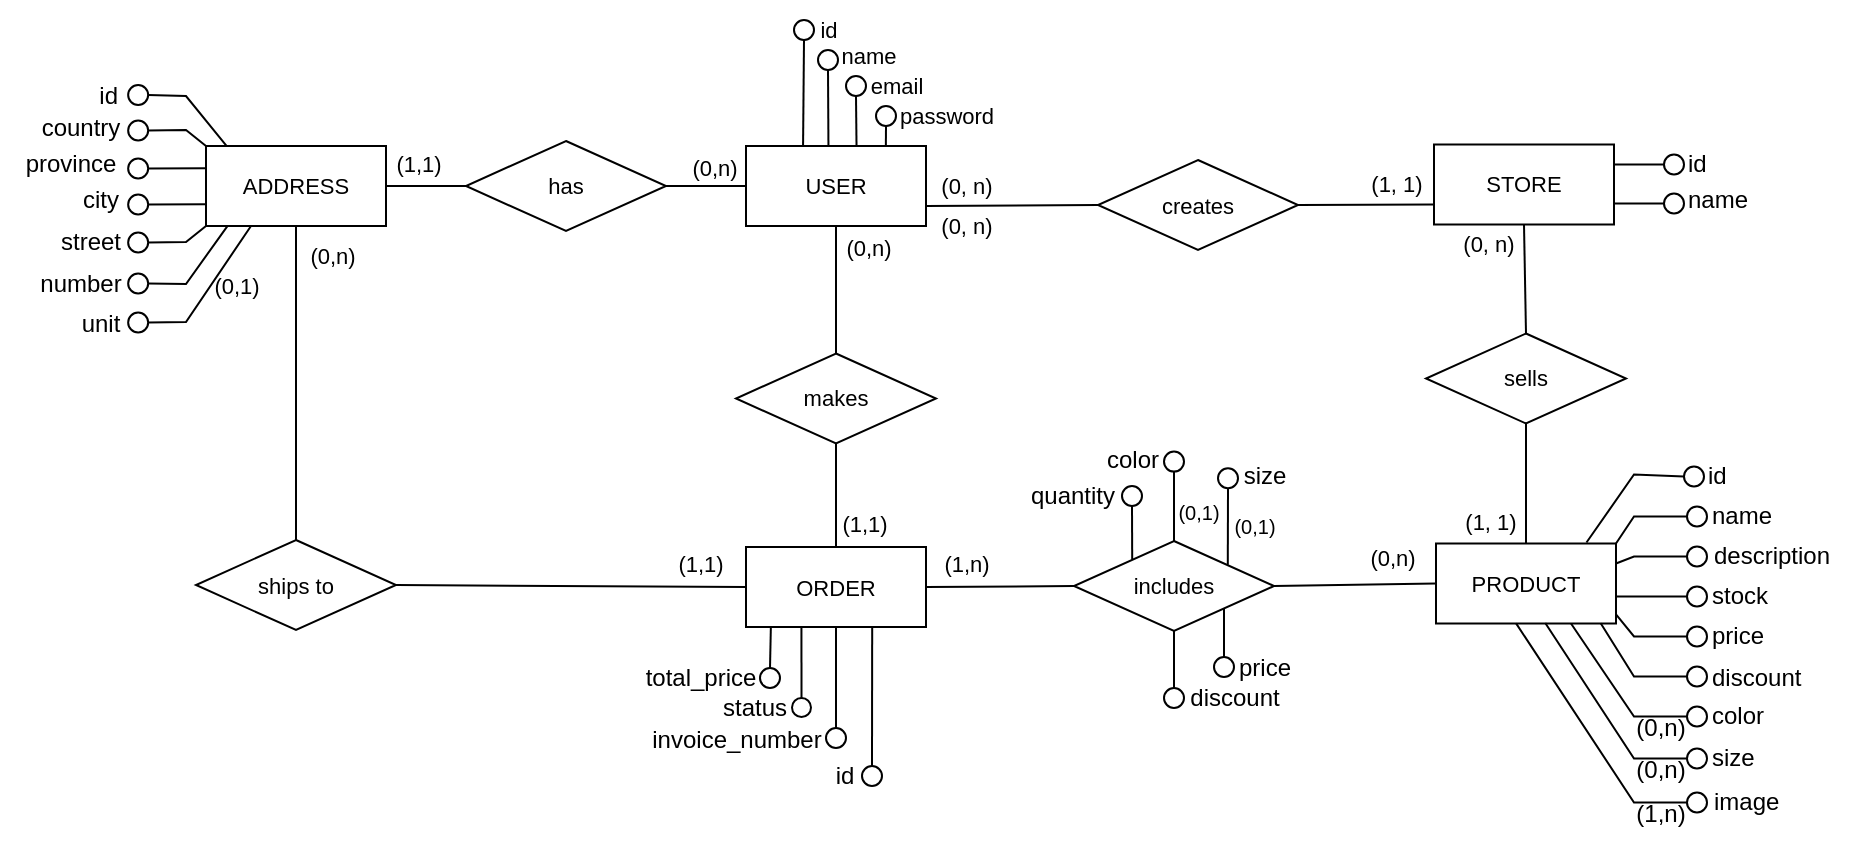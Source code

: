 <mxfile version="26.2.13">
  <diagram name="Page-1" id="vTLdhLMDzEt4X6IVa9T1">
    <mxGraphModel dx="1014" dy="534" grid="1" gridSize="10" guides="1" tooltips="1" connect="1" arrows="1" fold="1" page="1" pageScale="1" pageWidth="1100" pageHeight="850" math="0" shadow="0">
      <root>
        <mxCell id="0" />
        <mxCell id="1" parent="0" />
        <mxCell id="_rXOLrQLvxj1EaKKoI4X-3" value="&lt;font&gt;USER&lt;/font&gt;" style="rounded=0;whiteSpace=wrap;html=1;fillColor=none;fontSize=11;" parent="1" vertex="1">
          <mxGeometry x="422" y="185" width="90" height="40" as="geometry" />
        </mxCell>
        <mxCell id="_rXOLrQLvxj1EaKKoI4X-31" value="" style="ellipse;whiteSpace=wrap;html=1;aspect=fixed;fillColor=light-dark(#FFFFFF,#FFFFFF);fontSize=11;" parent="1" vertex="1">
          <mxGeometry x="446" y="122" width="10" height="10" as="geometry" />
        </mxCell>
        <mxCell id="_rXOLrQLvxj1EaKKoI4X-32" value="id" style="text;html=1;align=center;verticalAlign=middle;resizable=0;points=[];autosize=1;strokeColor=none;fillColor=none;fontSize=11;" parent="1" vertex="1">
          <mxGeometry x="448" y="112" width="30" height="30" as="geometry" />
        </mxCell>
        <mxCell id="_rXOLrQLvxj1EaKKoI4X-33" value="email" style="text;html=1;align=center;verticalAlign=middle;resizable=0;points=[];autosize=1;strokeColor=none;fillColor=none;fontSize=11;" parent="1" vertex="1">
          <mxGeometry x="472" y="140" width="50" height="30" as="geometry" />
        </mxCell>
        <mxCell id="_rXOLrQLvxj1EaKKoI4X-43" value="name" style="text;html=1;align=center;verticalAlign=middle;resizable=0;points=[];autosize=1;strokeColor=none;fillColor=none;fontSize=11;" parent="1" vertex="1">
          <mxGeometry x="458" y="125" width="50" height="30" as="geometry" />
        </mxCell>
        <mxCell id="_rXOLrQLvxj1EaKKoI4X-44" value="" style="ellipse;whiteSpace=wrap;html=1;aspect=fixed;fillColor=none;fontSize=11;" parent="1" vertex="1">
          <mxGeometry x="458" y="137" width="10" height="10" as="geometry" />
        </mxCell>
        <mxCell id="ANEjqbXVITIKJhGTVzRm-20" value="password" style="text;html=1;align=center;verticalAlign=middle;resizable=0;points=[];autosize=1;strokeColor=none;fillColor=none;fontSize=11;" parent="1" vertex="1">
          <mxGeometry x="487" y="155" width="70" height="30" as="geometry" />
        </mxCell>
        <mxCell id="ANEjqbXVITIKJhGTVzRm-21" value="" style="ellipse;whiteSpace=wrap;html=1;aspect=fixed;fillColor=none;fontSize=11;" parent="1" vertex="1">
          <mxGeometry x="487" y="165" width="10" height="10" as="geometry" />
        </mxCell>
        <mxCell id="ANEjqbXVITIKJhGTVzRm-28" value="&lt;font&gt;STORE&lt;/font&gt;" style="rounded=0;whiteSpace=wrap;html=1;fillColor=none;fontSize=11;" parent="1" vertex="1">
          <mxGeometry x="766" y="184.25" width="90" height="40" as="geometry" />
        </mxCell>
        <mxCell id="ANEjqbXVITIKJhGTVzRm-32" value="&lt;font style=&quot;font-size: 11px;&quot;&gt;(0, n)&lt;/font&gt;" style="text;html=1;align=center;verticalAlign=middle;resizable=0;points=[];autosize=1;strokeColor=none;fillColor=none;" parent="1" vertex="1">
          <mxGeometry x="507" y="210" width="50" height="30" as="geometry" />
        </mxCell>
        <mxCell id="ANEjqbXVITIKJhGTVzRm-34" value="creates" style="shape=rhombus;perimeter=rhombusPerimeter;whiteSpace=wrap;html=1;align=center;fillColor=none;fontSize=11;" parent="1" vertex="1">
          <mxGeometry x="598" y="192" width="100" height="45" as="geometry" />
        </mxCell>
        <mxCell id="ANEjqbXVITIKJhGTVzRm-37" value="" style="endArrow=none;html=1;rounded=0;entryX=1;entryY=0.5;entryDx=0;entryDy=0;exitX=0;exitY=0.75;exitDx=0;exitDy=0;fontSize=11;" parent="1" source="ANEjqbXVITIKJhGTVzRm-28" target="ANEjqbXVITIKJhGTVzRm-34" edge="1">
          <mxGeometry width="50" height="50" relative="1" as="geometry">
            <mxPoint x="473" y="235.5" as="sourcePoint" />
            <mxPoint x="473" y="380.5" as="targetPoint" />
            <Array as="points" />
          </mxGeometry>
        </mxCell>
        <mxCell id="ANEjqbXVITIKJhGTVzRm-47" value="&lt;font style=&quot;font-size: 11px;&quot;&gt;(0, n)&lt;/font&gt;" style="text;html=1;align=center;verticalAlign=middle;resizable=0;points=[];autosize=1;strokeColor=none;fillColor=none;" parent="1" vertex="1">
          <mxGeometry x="768" y="219.25" width="50" height="30" as="geometry" />
        </mxCell>
        <mxCell id="ANEjqbXVITIKJhGTVzRm-48" value="&lt;font style=&quot;font-size: 11px;&quot;&gt;(1, 1)&lt;/font&gt;" style="text;html=1;align=center;verticalAlign=middle;resizable=0;points=[];autosize=1;strokeColor=none;fillColor=none;" parent="1" vertex="1">
          <mxGeometry x="722" y="189.25" width="50" height="30" as="geometry" />
        </mxCell>
        <mxCell id="ANEjqbXVITIKJhGTVzRm-55" value="" style="endArrow=none;html=1;rounded=0;exitX=1;exitY=0.5;exitDx=0;exitDy=0;fontSize=11;entryX=0;entryY=0.5;entryDx=0;entryDy=0;" parent="1" target="ANEjqbXVITIKJhGTVzRm-57" edge="1">
          <mxGeometry width="50" height="50" relative="1" as="geometry">
            <mxPoint x="856" y="213.75" as="sourcePoint" />
            <mxPoint x="846.08" y="308.75" as="targetPoint" />
            <Array as="points" />
          </mxGeometry>
        </mxCell>
        <mxCell id="ANEjqbXVITIKJhGTVzRm-57" value="" style="ellipse;whiteSpace=wrap;html=1;aspect=fixed;fillColor=none;fontSize=11;" parent="1" vertex="1">
          <mxGeometry x="881" y="208.75" width="10" height="10" as="geometry" />
        </mxCell>
        <mxCell id="ANEjqbXVITIKJhGTVzRm-61" value="name" style="text;html=1;align=left;verticalAlign=middle;resizable=0;points=[];autosize=1;strokeColor=none;fillColor=none;" parent="1" vertex="1">
          <mxGeometry x="891" y="197.25" width="50" height="30" as="geometry" />
        </mxCell>
        <mxCell id="ANEjqbXVITIKJhGTVzRm-72" value="" style="endArrow=none;html=1;rounded=0;fontSize=11;entryX=0;entryY=0.5;entryDx=0;entryDy=0;exitX=1;exitY=0.25;exitDx=0;exitDy=0;" parent="1" source="ANEjqbXVITIKJhGTVzRm-28" target="ANEjqbXVITIKJhGTVzRm-73" edge="1">
          <mxGeometry width="50" height="50" relative="1" as="geometry">
            <mxPoint x="856.0" y="203.75" as="sourcePoint" />
            <mxPoint x="861" y="308.75" as="targetPoint" />
            <Array as="points" />
          </mxGeometry>
        </mxCell>
        <mxCell id="ANEjqbXVITIKJhGTVzRm-73" value="" style="ellipse;whiteSpace=wrap;html=1;aspect=fixed;fillColor=light-dark(#FFFFFF,#FFFFFF);fontSize=11;direction=east;" parent="1" vertex="1">
          <mxGeometry x="881" y="189.25" width="10" height="10" as="geometry" />
        </mxCell>
        <mxCell id="ANEjqbXVITIKJhGTVzRm-75" value="id" style="text;html=1;align=left;verticalAlign=middle;resizable=0;points=[];autosize=1;strokeColor=none;fillColor=none;" parent="1" vertex="1">
          <mxGeometry x="891" y="178.75" width="30" height="30" as="geometry" />
        </mxCell>
        <mxCell id="ANEjqbXVITIKJhGTVzRm-77" value="makes" style="shape=rhombus;perimeter=rhombusPerimeter;whiteSpace=wrap;html=1;align=center;fillColor=none;fontSize=11;" parent="1" vertex="1">
          <mxGeometry x="417" y="288.75" width="100" height="45" as="geometry" />
        </mxCell>
        <mxCell id="ANEjqbXVITIKJhGTVzRm-78" value="" style="endArrow=none;html=1;rounded=0;fontSize=11;exitX=0.5;exitY=1;exitDx=0;exitDy=0;entryX=0.5;entryY=0;entryDx=0;entryDy=0;" parent="1" source="ANEjqbXVITIKJhGTVzRm-28" target="4KIPaqX-MfsETcOZ9-r2-4" edge="1">
          <mxGeometry width="50" height="50" relative="1" as="geometry">
            <mxPoint x="750.19" y="265.27" as="sourcePoint" />
            <mxPoint x="811" y="274.25" as="targetPoint" />
            <Array as="points" />
          </mxGeometry>
        </mxCell>
        <mxCell id="ANEjqbXVITIKJhGTVzRm-79" value="&lt;font style=&quot;font-size: 11px;&quot;&gt;(0,n)&lt;/font&gt;" style="text;html=1;align=center;verticalAlign=middle;resizable=0;points=[];autosize=1;strokeColor=none;fillColor=none;" parent="1" vertex="1">
          <mxGeometry x="458" y="221" width="50" height="30" as="geometry" />
        </mxCell>
        <mxCell id="Vg8crvU1tJOl-V_Ojh_K-6" value="&lt;font style=&quot;font-size: 11px;&quot;&gt;(0, n)&lt;/font&gt;" style="text;html=1;align=center;verticalAlign=middle;resizable=0;points=[];autosize=1;strokeColor=none;fillColor=none;" parent="1" vertex="1">
          <mxGeometry x="507" y="190" width="50" height="30" as="geometry" />
        </mxCell>
        <mxCell id="Vg8crvU1tJOl-V_Ojh_K-8" value="" style="endArrow=none;html=1;rounded=0;fontSize=11;exitX=1;exitY=0.75;exitDx=0;exitDy=0;entryX=0;entryY=0.5;entryDx=0;entryDy=0;" parent="1" source="_rXOLrQLvxj1EaKKoI4X-3" target="ANEjqbXVITIKJhGTVzRm-34" edge="1">
          <mxGeometry width="50" height="50" relative="1" as="geometry">
            <mxPoint x="456" y="234" as="sourcePoint" />
            <mxPoint x="587" y="225" as="targetPoint" />
            <Array as="points" />
          </mxGeometry>
        </mxCell>
        <mxCell id="4KIPaqX-MfsETcOZ9-r2-4" value="sells" style="shape=rhombus;perimeter=rhombusPerimeter;whiteSpace=wrap;html=1;align=center;fillColor=none;fontSize=11;" parent="1" vertex="1">
          <mxGeometry x="762" y="278.75" width="100" height="45" as="geometry" />
        </mxCell>
        <mxCell id="4KIPaqX-MfsETcOZ9-r2-5" value="" style="endArrow=none;html=1;rounded=0;fontSize=11;exitX=0.5;exitY=1;exitDx=0;exitDy=0;" parent="1" source="_rXOLrQLvxj1EaKKoI4X-3" target="ANEjqbXVITIKJhGTVzRm-77" edge="1">
          <mxGeometry width="50" height="50" relative="1" as="geometry">
            <mxPoint x="522" y="225" as="sourcePoint" />
            <mxPoint x="602" y="226" as="targetPoint" />
            <Array as="points" />
          </mxGeometry>
        </mxCell>
        <mxCell id="4KIPaqX-MfsETcOZ9-r2-6" value="&lt;font&gt;PRODUCT&lt;/font&gt;" style="rounded=0;whiteSpace=wrap;html=1;fillColor=none;fontSize=11;" parent="1" vertex="1">
          <mxGeometry x="767" y="383.75" width="90" height="40" as="geometry" />
        </mxCell>
        <mxCell id="4KIPaqX-MfsETcOZ9-r2-7" value="" style="endArrow=none;html=1;rounded=0;fontSize=11;entryX=0.5;entryY=1;entryDx=0;entryDy=0;exitX=0.5;exitY=0;exitDx=0;exitDy=0;" parent="1" source="4KIPaqX-MfsETcOZ9-r2-49" target="ANEjqbXVITIKJhGTVzRm-77" edge="1">
          <mxGeometry width="50" height="50" relative="1" as="geometry">
            <mxPoint x="597" y="400" as="sourcePoint" />
            <mxPoint x="477" y="325" as="targetPoint" />
            <Array as="points" />
          </mxGeometry>
        </mxCell>
        <mxCell id="4KIPaqX-MfsETcOZ9-r2-10" value="&lt;font style=&quot;font-size: 11px;&quot;&gt;(1, 1)&lt;/font&gt;" style="text;html=1;align=center;verticalAlign=middle;resizable=0;points=[];autosize=1;strokeColor=none;fillColor=none;" parent="1" vertex="1">
          <mxGeometry x="769" y="357.75" width="50" height="30" as="geometry" />
        </mxCell>
        <mxCell id="4KIPaqX-MfsETcOZ9-r2-12" value="" style="endArrow=none;html=1;rounded=0;exitX=0;exitY=0.5;exitDx=0;exitDy=0;fontSize=11;entryX=1;entryY=0;entryDx=0;entryDy=0;" parent="1" source="4KIPaqX-MfsETcOZ9-r2-13" target="4KIPaqX-MfsETcOZ9-r2-6" edge="1">
          <mxGeometry width="50" height="50" relative="1" as="geometry">
            <mxPoint x="828.22" y="434.09" as="sourcePoint" />
            <mxPoint x="828.5" y="466.75" as="targetPoint" />
            <Array as="points">
              <mxPoint x="866" y="370.25" />
            </Array>
          </mxGeometry>
        </mxCell>
        <mxCell id="4KIPaqX-MfsETcOZ9-r2-13" value="" style="ellipse;whiteSpace=wrap;html=1;aspect=fixed;fillColor=none;fontSize=11;" parent="1" vertex="1">
          <mxGeometry x="892.5" y="365.25" width="10" height="10" as="geometry" />
        </mxCell>
        <mxCell id="4KIPaqX-MfsETcOZ9-r2-14" value="name" style="text;html=1;align=left;verticalAlign=middle;resizable=0;points=[];autosize=1;strokeColor=none;fillColor=none;" parent="1" vertex="1">
          <mxGeometry x="902.5" y="355.25" width="50" height="30" as="geometry" />
        </mxCell>
        <mxCell id="4KIPaqX-MfsETcOZ9-r2-15" value="" style="endArrow=none;html=1;rounded=0;fontSize=11;entryX=0;entryY=0.5;entryDx=0;entryDy=0;exitX=0.836;exitY=-0.012;exitDx=0;exitDy=0;exitPerimeter=0;" parent="1" source="4KIPaqX-MfsETcOZ9-r2-6" target="4KIPaqX-MfsETcOZ9-r2-16" edge="1">
          <mxGeometry width="50" height="50" relative="1" as="geometry">
            <mxPoint x="787.5" y="453.75" as="sourcePoint" />
            <mxPoint x="792.5" y="568.25" as="targetPoint" />
            <Array as="points">
              <mxPoint x="866" y="349.25" />
            </Array>
          </mxGeometry>
        </mxCell>
        <mxCell id="4KIPaqX-MfsETcOZ9-r2-16" value="" style="ellipse;whiteSpace=wrap;html=1;aspect=fixed;fillColor=light-dark(#FFFFFF,#FFFFFF);fontSize=11;direction=east;" parent="1" vertex="1">
          <mxGeometry x="891" y="345.25" width="10" height="10" as="geometry" />
        </mxCell>
        <mxCell id="4KIPaqX-MfsETcOZ9-r2-17" value="id" style="text;html=1;align=left;verticalAlign=middle;resizable=0;points=[];autosize=1;strokeColor=none;fillColor=none;" parent="1" vertex="1">
          <mxGeometry x="901" y="335.25" width="30" height="30" as="geometry" />
        </mxCell>
        <mxCell id="4KIPaqX-MfsETcOZ9-r2-28" value="" style="endArrow=none;html=1;rounded=0;exitX=1;exitY=0.25;exitDx=0;exitDy=0;fontSize=11;entryX=0;entryY=0.5;entryDx=0;entryDy=0;" parent="1" source="4KIPaqX-MfsETcOZ9-r2-6" target="4KIPaqX-MfsETcOZ9-r2-29" edge="1">
          <mxGeometry width="50" height="50" relative="1" as="geometry">
            <mxPoint x="813.5" y="435.25" as="sourcePoint" />
            <mxPoint x="813.5" y="468.25" as="targetPoint" />
            <Array as="points">
              <mxPoint x="866" y="390.25" />
            </Array>
          </mxGeometry>
        </mxCell>
        <mxCell id="4KIPaqX-MfsETcOZ9-r2-29" value="" style="ellipse;whiteSpace=wrap;html=1;aspect=fixed;fillColor=none;fontSize=11;" parent="1" vertex="1">
          <mxGeometry x="892.5" y="385.25" width="10" height="10" as="geometry" />
        </mxCell>
        <mxCell id="4KIPaqX-MfsETcOZ9-r2-30" value="description" style="text;html=1;align=left;verticalAlign=middle;resizable=0;points=[];autosize=1;strokeColor=none;fillColor=none;" parent="1" vertex="1">
          <mxGeometry x="904" y="375.25" width="80" height="30" as="geometry" />
        </mxCell>
        <mxCell id="4KIPaqX-MfsETcOZ9-r2-31" value="" style="endArrow=none;html=1;rounded=0;fontSize=11;exitX=0.5;exitY=1;exitDx=0;exitDy=0;entryX=0.5;entryY=0;entryDx=0;entryDy=0;" parent="1" source="4KIPaqX-MfsETcOZ9-r2-4" target="4KIPaqX-MfsETcOZ9-r2-6" edge="1">
          <mxGeometry width="50" height="50" relative="1" as="geometry">
            <mxPoint x="811.76" y="343.75" as="sourcePoint" />
            <mxPoint x="811.76" y="413.75" as="targetPoint" />
            <Array as="points" />
          </mxGeometry>
        </mxCell>
        <mxCell id="4KIPaqX-MfsETcOZ9-r2-32" value="" style="endArrow=none;html=1;rounded=0;exitX=0.997;exitY=0.663;exitDx=0;exitDy=0;fontSize=11;entryX=0;entryY=0.5;entryDx=0;entryDy=0;exitPerimeter=0;" parent="1" target="4KIPaqX-MfsETcOZ9-r2-33" edge="1" source="4KIPaqX-MfsETcOZ9-r2-6">
          <mxGeometry width="50" height="50" relative="1" as="geometry">
            <mxPoint x="857" y="423.75" as="sourcePoint" />
            <mxPoint x="813.5" y="488.25" as="targetPoint" />
            <Array as="points" />
          </mxGeometry>
        </mxCell>
        <mxCell id="4KIPaqX-MfsETcOZ9-r2-33" value="" style="ellipse;whiteSpace=wrap;html=1;aspect=fixed;fillColor=none;fontSize=11;" parent="1" vertex="1">
          <mxGeometry x="892.5" y="405.25" width="10" height="10" as="geometry" />
        </mxCell>
        <mxCell id="4KIPaqX-MfsETcOZ9-r2-34" value="stock" style="text;html=1;align=left;verticalAlign=middle;resizable=0;points=[];autosize=1;strokeColor=none;fillColor=none;" parent="1" vertex="1">
          <mxGeometry x="902.5" y="395.25" width="50" height="30" as="geometry" />
        </mxCell>
        <mxCell id="4KIPaqX-MfsETcOZ9-r2-35" value="" style="endArrow=none;html=1;rounded=0;exitX=1;exitY=0.886;exitDx=0;exitDy=0;fontSize=11;entryX=0;entryY=0.5;entryDx=0;entryDy=0;exitPerimeter=0;" parent="1" source="4KIPaqX-MfsETcOZ9-r2-6" target="4KIPaqX-MfsETcOZ9-r2-36" edge="1">
          <mxGeometry width="50" height="50" relative="1" as="geometry">
            <mxPoint x="857.75" y="443.75" as="sourcePoint" />
            <mxPoint x="814.25" y="508.25" as="targetPoint" />
            <Array as="points">
              <mxPoint x="866" y="430.25" />
            </Array>
          </mxGeometry>
        </mxCell>
        <mxCell id="4KIPaqX-MfsETcOZ9-r2-36" value="" style="ellipse;whiteSpace=wrap;html=1;aspect=fixed;fillColor=none;fontSize=11;" parent="1" vertex="1">
          <mxGeometry x="892.5" y="425.25" width="10" height="10" as="geometry" />
        </mxCell>
        <mxCell id="4KIPaqX-MfsETcOZ9-r2-37" value="price" style="text;html=1;align=left;verticalAlign=middle;resizable=0;points=[];autosize=1;strokeColor=none;fillColor=none;" parent="1" vertex="1">
          <mxGeometry x="902.5" y="415.25" width="50" height="30" as="geometry" />
        </mxCell>
        <mxCell id="4KIPaqX-MfsETcOZ9-r2-39" value="" style="endArrow=none;html=1;rounded=0;exitX=0.915;exitY=0.998;exitDx=0;exitDy=0;fontSize=11;entryX=0;entryY=0.5;entryDx=0;entryDy=0;exitPerimeter=0;" parent="1" source="4KIPaqX-MfsETcOZ9-r2-6" target="4KIPaqX-MfsETcOZ9-r2-40" edge="1">
          <mxGeometry width="50" height="50" relative="1" as="geometry">
            <mxPoint x="850.52" y="425.03" as="sourcePoint" />
            <mxPoint x="882.5" y="449.25" as="targetPoint" />
            <Array as="points">
              <mxPoint x="866" y="450.25" />
            </Array>
          </mxGeometry>
        </mxCell>
        <mxCell id="4KIPaqX-MfsETcOZ9-r2-40" value="" style="ellipse;whiteSpace=wrap;html=1;aspect=fixed;fillColor=none;fontSize=11;" parent="1" vertex="1">
          <mxGeometry x="892.5" y="445.25" width="10" height="10" as="geometry" />
        </mxCell>
        <mxCell id="4KIPaqX-MfsETcOZ9-r2-41" value="discount" style="text;html=1;align=left;verticalAlign=middle;resizable=0;points=[];autosize=1;strokeColor=none;fillColor=none;" parent="1" vertex="1">
          <mxGeometry x="902.5" y="436" width="70" height="30" as="geometry" />
        </mxCell>
        <mxCell id="4KIPaqX-MfsETcOZ9-r2-45" value="" style="endArrow=none;html=1;rounded=0;exitX=0.75;exitY=1;exitDx=0;exitDy=0;fontSize=11;entryX=0;entryY=0.5;entryDx=0;entryDy=0;" parent="1" source="4KIPaqX-MfsETcOZ9-r2-6" target="4KIPaqX-MfsETcOZ9-r2-46" edge="1">
          <mxGeometry width="50" height="50" relative="1" as="geometry">
            <mxPoint x="842" y="438.75" as="sourcePoint" />
            <mxPoint x="814.25" y="538.25" as="targetPoint" />
            <Array as="points">
              <mxPoint x="866" y="470.25" />
            </Array>
          </mxGeometry>
        </mxCell>
        <mxCell id="4KIPaqX-MfsETcOZ9-r2-46" value="" style="ellipse;whiteSpace=wrap;html=1;aspect=fixed;fillColor=none;fontSize=11;" parent="1" vertex="1">
          <mxGeometry x="892.5" y="465.25" width="10" height="10" as="geometry" />
        </mxCell>
        <mxCell id="4KIPaqX-MfsETcOZ9-r2-47" value="color" style="text;html=1;align=left;verticalAlign=middle;resizable=0;points=[];autosize=1;strokeColor=none;fillColor=none;" parent="1" vertex="1">
          <mxGeometry x="902.5" y="455.25" width="50" height="30" as="geometry" />
        </mxCell>
        <mxCell id="4KIPaqX-MfsETcOZ9-r2-48" value="(0,n)" style="text;html=1;align=center;verticalAlign=middle;resizable=0;points=[];autosize=1;strokeColor=none;fillColor=none;" parent="1" vertex="1">
          <mxGeometry x="854" y="461.25" width="50" height="30" as="geometry" />
        </mxCell>
        <mxCell id="4KIPaqX-MfsETcOZ9-r2-49" value="&lt;font&gt;ORDER&lt;/font&gt;" style="rounded=0;whiteSpace=wrap;html=1;fillColor=none;fontSize=11;" parent="1" vertex="1">
          <mxGeometry x="422" y="385.5" width="90" height="40" as="geometry" />
        </mxCell>
        <mxCell id="4KIPaqX-MfsETcOZ9-r2-50" value="includes" style="shape=rhombus;perimeter=rhombusPerimeter;whiteSpace=wrap;html=1;align=center;fillColor=none;fontSize=11;" parent="1" vertex="1">
          <mxGeometry x="586" y="382.5" width="100" height="45" as="geometry" />
        </mxCell>
        <mxCell id="4KIPaqX-MfsETcOZ9-r2-52" value="" style="endArrow=none;html=1;rounded=0;fontSize=11;entryX=1;entryY=0.5;entryDx=0;entryDy=0;exitX=0;exitY=0.5;exitDx=0;exitDy=0;" parent="1" source="4KIPaqX-MfsETcOZ9-r2-6" target="4KIPaqX-MfsETcOZ9-r2-50" edge="1">
          <mxGeometry width="50" height="50" relative="1" as="geometry">
            <mxPoint x="808" y="425" as="sourcePoint" />
            <mxPoint x="658" y="435" as="targetPoint" />
            <Array as="points" />
          </mxGeometry>
        </mxCell>
        <mxCell id="4KIPaqX-MfsETcOZ9-r2-54" value="&lt;font style=&quot;font-size: 11px;&quot;&gt;(1,n)&lt;/font&gt;" style="text;html=1;align=center;verticalAlign=middle;resizable=0;points=[];autosize=1;strokeColor=none;fillColor=none;" parent="1" vertex="1">
          <mxGeometry x="507" y="379" width="50" height="30" as="geometry" />
        </mxCell>
        <mxCell id="4KIPaqX-MfsETcOZ9-r2-56" value="&lt;font style=&quot;font-size: 11px;&quot;&gt;(0,n)&lt;/font&gt;" style="text;html=1;align=center;verticalAlign=middle;resizable=0;points=[];autosize=1;strokeColor=none;fillColor=none;" parent="1" vertex="1">
          <mxGeometry x="720" y="376.25" width="50" height="30" as="geometry" />
        </mxCell>
        <mxCell id="4KIPaqX-MfsETcOZ9-r2-57" value="" style="endArrow=none;html=1;rounded=0;exitX=1;exitY=1;exitDx=0;exitDy=0;fontSize=11;entryX=0.5;entryY=0;entryDx=0;entryDy=0;" parent="1" source="4KIPaqX-MfsETcOZ9-r2-50" target="4KIPaqX-MfsETcOZ9-r2-58" edge="1">
          <mxGeometry width="50" height="50" relative="1" as="geometry">
            <mxPoint x="460" y="342" as="sourcePoint" />
            <mxPoint x="381" y="522" as="targetPoint" />
            <Array as="points" />
          </mxGeometry>
        </mxCell>
        <mxCell id="4KIPaqX-MfsETcOZ9-r2-58" value="" style="ellipse;whiteSpace=wrap;html=1;aspect=fixed;fillColor=none;fontSize=11;" parent="1" vertex="1">
          <mxGeometry x="656" y="440.5" width="10" height="10" as="geometry" />
        </mxCell>
        <mxCell id="4KIPaqX-MfsETcOZ9-r2-60" value="price" style="text;html=1;align=center;verticalAlign=middle;resizable=0;points=[];autosize=1;strokeColor=none;fillColor=none;" parent="1" vertex="1">
          <mxGeometry x="656" y="430.5" width="50" height="30" as="geometry" />
        </mxCell>
        <mxCell id="4KIPaqX-MfsETcOZ9-r2-61" value="total_price" style="text;html=1;align=center;verticalAlign=middle;resizable=0;points=[];autosize=1;strokeColor=none;fillColor=none;" parent="1" vertex="1">
          <mxGeometry x="359" y="436" width="80" height="30" as="geometry" />
        </mxCell>
        <mxCell id="4KIPaqX-MfsETcOZ9-r2-62" value="" style="endArrow=none;html=1;rounded=0;exitX=0.138;exitY=1.002;exitDx=0;exitDy=0;fontSize=11;entryX=0.5;entryY=0;entryDx=0;entryDy=0;exitPerimeter=0;" parent="1" source="4KIPaqX-MfsETcOZ9-r2-49" target="4KIPaqX-MfsETcOZ9-r2-63" edge="1">
          <mxGeometry width="50" height="50" relative="1" as="geometry">
            <mxPoint x="477.53" y="462.5" as="sourcePoint" />
            <mxPoint x="497.53" y="485" as="targetPoint" />
            <Array as="points" />
          </mxGeometry>
        </mxCell>
        <mxCell id="4KIPaqX-MfsETcOZ9-r2-63" value="" style="ellipse;whiteSpace=wrap;html=1;aspect=fixed;fillColor=none;fontSize=11;" parent="1" vertex="1">
          <mxGeometry x="429" y="446" width="10" height="10" as="geometry" />
        </mxCell>
        <mxCell id="4KIPaqX-MfsETcOZ9-r2-69" value="invoice_number" style="text;html=1;align=center;verticalAlign=middle;resizable=0;points=[];autosize=1;strokeColor=none;fillColor=none;" parent="1" vertex="1">
          <mxGeometry x="362" y="467" width="110" height="30" as="geometry" />
        </mxCell>
        <mxCell id="4KIPaqX-MfsETcOZ9-r2-70" value="" style="endArrow=none;html=1;rounded=0;exitX=0.308;exitY=1.007;exitDx=0;exitDy=0;fontSize=11;entryX=0.5;entryY=0;entryDx=0;entryDy=0;exitPerimeter=0;" parent="1" target="4KIPaqX-MfsETcOZ9-r2-71" edge="1" source="4KIPaqX-MfsETcOZ9-r2-49">
          <mxGeometry width="50" height="50" relative="1" as="geometry">
            <mxPoint x="477.62" y="482.16" as="sourcePoint" />
            <mxPoint x="497.53" y="503" as="targetPoint" />
            <Array as="points" />
          </mxGeometry>
        </mxCell>
        <mxCell id="4KIPaqX-MfsETcOZ9-r2-71" value="" style="ellipse;whiteSpace=wrap;html=1;aspect=fixed;fillColor=none;fontSize=11;" parent="1" vertex="1">
          <mxGeometry x="445" y="461" width="9.5" height="9.5" as="geometry" />
        </mxCell>
        <mxCell id="4KIPaqX-MfsETcOZ9-r2-72" value="id" style="text;html=1;align=center;verticalAlign=middle;resizable=0;points=[];autosize=1;strokeColor=none;fillColor=none;" parent="1" vertex="1">
          <mxGeometry x="456" y="485" width="30" height="30" as="geometry" />
        </mxCell>
        <mxCell id="4KIPaqX-MfsETcOZ9-r2-73" value="" style="endArrow=none;html=1;rounded=0;exitX=0.5;exitY=1;exitDx=0;exitDy=0;fontSize=11;entryX=0.5;entryY=0;entryDx=0;entryDy=0;" parent="1" source="4KIPaqX-MfsETcOZ9-r2-49" target="4KIPaqX-MfsETcOZ9-r2-74" edge="1">
          <mxGeometry width="50" height="50" relative="1" as="geometry">
            <mxPoint x="477.53" y="502.5" as="sourcePoint" />
            <mxPoint x="497.53" y="524.5" as="targetPoint" />
            <Array as="points" />
          </mxGeometry>
        </mxCell>
        <mxCell id="4KIPaqX-MfsETcOZ9-r2-74" value="" style="ellipse;whiteSpace=wrap;html=1;aspect=fixed;fillColor=light-dark(#FFFFFF,#FFFFFF);fontSize=11;" parent="1" vertex="1">
          <mxGeometry x="462" y="476" width="10" height="10" as="geometry" />
        </mxCell>
        <mxCell id="4KIPaqX-MfsETcOZ9-r2-79" value="&lt;font style=&quot;font-size: 11px;&quot;&gt;(1,1)&lt;/font&gt;" style="text;html=1;align=center;verticalAlign=middle;resizable=0;points=[];autosize=1;strokeColor=none;fillColor=none;" parent="1" vertex="1">
          <mxGeometry x="456" y="358.5" width="50" height="30" as="geometry" />
        </mxCell>
        <mxCell id="4KIPaqX-MfsETcOZ9-r2-82" value="" style="ellipse;whiteSpace=wrap;html=1;aspect=fixed;fillColor=none;" parent="1" vertex="1">
          <mxGeometry x="113.08" y="228.25" width="10" height="10" as="geometry" />
        </mxCell>
        <mxCell id="4KIPaqX-MfsETcOZ9-r2-83" value="" style="endArrow=none;html=1;rounded=0;exitX=1;exitY=0.5;exitDx=0;exitDy=0;entryX=0;entryY=1;entryDx=0;entryDy=0;" parent="1" source="4KIPaqX-MfsETcOZ9-r2-82" target="s2k1O6hxHJqLAfQbQuCl-25" edge="1">
          <mxGeometry width="50" height="50" relative="1" as="geometry">
            <mxPoint x="123.08" y="235.25" as="sourcePoint" />
            <mxPoint x="149.2" y="221.81" as="targetPoint" />
            <Array as="points">
              <mxPoint x="142" y="233" />
            </Array>
          </mxGeometry>
        </mxCell>
        <mxCell id="4KIPaqX-MfsETcOZ9-r2-84" value="street" style="text;html=1;align=center;verticalAlign=middle;resizable=0;points=[];autosize=1;strokeColor=none;fillColor=none;" parent="1" vertex="1">
          <mxGeometry x="69" y="218.25" width="50" height="30" as="geometry" />
        </mxCell>
        <mxCell id="4KIPaqX-MfsETcOZ9-r2-85" value="" style="endArrow=none;html=1;rounded=0;exitX=1;exitY=0.5;exitDx=0;exitDy=0;entryX=0.119;entryY=1.001;entryDx=0;entryDy=0;entryPerimeter=0;" parent="1" source="4KIPaqX-MfsETcOZ9-r2-87" target="s2k1O6hxHJqLAfQbQuCl-25" edge="1">
          <mxGeometry width="50" height="50" relative="1" as="geometry">
            <mxPoint x="116.08" y="256.25" as="sourcePoint" />
            <mxPoint x="172" y="240" as="targetPoint" />
            <Array as="points">
              <mxPoint x="142" y="254" />
            </Array>
          </mxGeometry>
        </mxCell>
        <mxCell id="4KIPaqX-MfsETcOZ9-r2-86" value="number" style="text;html=1;align=center;verticalAlign=middle;resizable=0;points=[];autosize=1;strokeColor=none;fillColor=none;" parent="1" vertex="1">
          <mxGeometry x="59" y="238.75" width="60" height="30" as="geometry" />
        </mxCell>
        <mxCell id="4KIPaqX-MfsETcOZ9-r2-87" value="" style="ellipse;whiteSpace=wrap;html=1;aspect=fixed;fillColor=none;" parent="1" vertex="1">
          <mxGeometry x="113.08" y="248.75" width="10" height="10" as="geometry" />
        </mxCell>
        <mxCell id="4KIPaqX-MfsETcOZ9-r2-88" value="" style="endArrow=none;html=1;rounded=0;exitX=0.989;exitY=0.604;exitDx=0;exitDy=0;entryX=-0.001;entryY=0.728;entryDx=0;entryDy=0;exitPerimeter=0;entryPerimeter=0;" parent="1" edge="1" target="s2k1O6hxHJqLAfQbQuCl-25">
          <mxGeometry width="50" height="50" relative="1" as="geometry">
            <mxPoint x="122.97" y="214.29" as="sourcePoint" />
            <mxPoint x="146.08" y="214.75" as="targetPoint" />
          </mxGeometry>
        </mxCell>
        <mxCell id="4KIPaqX-MfsETcOZ9-r2-89" value="" style="ellipse;whiteSpace=wrap;html=1;aspect=fixed;fillColor=none;" parent="1" vertex="1">
          <mxGeometry x="113.08" y="209.25" width="10" height="10" as="geometry" />
        </mxCell>
        <mxCell id="4KIPaqX-MfsETcOZ9-r2-90" value="city" style="text;html=1;align=center;verticalAlign=middle;resizable=0;points=[];autosize=1;strokeColor=none;fillColor=none;" parent="1" vertex="1">
          <mxGeometry x="79" y="196.75" width="40" height="30" as="geometry" />
        </mxCell>
        <mxCell id="4KIPaqX-MfsETcOZ9-r2-92" value="" style="endArrow=none;html=1;rounded=0;exitX=1;exitY=0.5;exitDx=0;exitDy=0;entryX=0.25;entryY=1;entryDx=0;entryDy=0;" parent="1" source="4KIPaqX-MfsETcOZ9-r2-94" target="s2k1O6hxHJqLAfQbQuCl-25" edge="1">
          <mxGeometry width="50" height="50" relative="1" as="geometry">
            <mxPoint x="123.08" y="276.25" as="sourcePoint" />
            <mxPoint x="192" y="250" as="targetPoint" />
            <Array as="points">
              <mxPoint x="142" y="273" />
            </Array>
          </mxGeometry>
        </mxCell>
        <mxCell id="4KIPaqX-MfsETcOZ9-r2-93" value="unit" style="text;html=1;align=center;verticalAlign=middle;resizable=0;points=[];autosize=1;strokeColor=none;fillColor=none;" parent="1" vertex="1">
          <mxGeometry x="79" y="258.75" width="40" height="30" as="geometry" />
        </mxCell>
        <mxCell id="4KIPaqX-MfsETcOZ9-r2-94" value="" style="ellipse;whiteSpace=wrap;html=1;aspect=fixed;fillColor=none;" parent="1" vertex="1">
          <mxGeometry x="113.08" y="268.25" width="10" height="10" as="geometry" />
        </mxCell>
        <mxCell id="4KIPaqX-MfsETcOZ9-r2-97" value="" style="ellipse;whiteSpace=wrap;html=1;aspect=fixed;fillColor=none;" parent="1" vertex="1">
          <mxGeometry x="113.08" y="191.25" width="10" height="10" as="geometry" />
        </mxCell>
        <mxCell id="4KIPaqX-MfsETcOZ9-r2-98" value="country" style="text;html=1;align=center;verticalAlign=middle;resizable=0;points=[];autosize=1;strokeColor=none;fillColor=none;" parent="1" vertex="1">
          <mxGeometry x="59" y="161.25" width="60" height="30" as="geometry" />
        </mxCell>
        <mxCell id="4KIPaqX-MfsETcOZ9-r2-99" value="" style="endArrow=none;html=1;rounded=0;exitX=1;exitY=0.5;exitDx=0;exitDy=0;entryX=0;entryY=0;entryDx=0;entryDy=0;" parent="1" source="4KIPaqX-MfsETcOZ9-r2-100" target="s2k1O6hxHJqLAfQbQuCl-25" edge="1">
          <mxGeometry width="50" height="50" relative="1" as="geometry">
            <mxPoint x="122.97" y="175.29" as="sourcePoint" />
            <mxPoint x="156.46" y="204.32" as="targetPoint" />
            <Array as="points">
              <mxPoint x="142" y="177" />
            </Array>
          </mxGeometry>
        </mxCell>
        <mxCell id="4KIPaqX-MfsETcOZ9-r2-100" value="" style="ellipse;whiteSpace=wrap;html=1;aspect=fixed;fillColor=none;" parent="1" vertex="1">
          <mxGeometry x="113.08" y="172.25" width="10" height="10" as="geometry" />
        </mxCell>
        <mxCell id="4KIPaqX-MfsETcOZ9-r2-101" value="province" style="text;html=1;align=center;verticalAlign=middle;resizable=0;points=[];autosize=1;strokeColor=none;fillColor=none;" parent="1" vertex="1">
          <mxGeometry x="49" y="178.75" width="70" height="30" as="geometry" />
        </mxCell>
        <mxCell id="4KIPaqX-MfsETcOZ9-r2-105" value="status" style="text;html=1;align=center;verticalAlign=middle;resizable=0;points=[];autosize=1;strokeColor=none;fillColor=none;" parent="1" vertex="1">
          <mxGeometry x="396" y="450.75" width="60" height="30" as="geometry" />
        </mxCell>
        <mxCell id="4KIPaqX-MfsETcOZ9-r2-107" value="" style="ellipse;whiteSpace=wrap;html=1;aspect=fixed;fillColor=light-dark(#FFFFFF,#FFFFFF);fontSize=11;" parent="1" vertex="1">
          <mxGeometry x="480" y="495" width="10" height="10" as="geometry" />
        </mxCell>
        <mxCell id="s2k1O6hxHJqLAfQbQuCl-17" value="" style="endArrow=none;html=1;rounded=0;exitX=0.777;exitY=-0.01;exitDx=0;exitDy=0;entryX=0.5;entryY=1;entryDx=0;entryDy=0;exitPerimeter=0;" edge="1" parent="1" source="_rXOLrQLvxj1EaKKoI4X-3" target="ANEjqbXVITIKJhGTVzRm-21">
          <mxGeometry width="50" height="50" relative="1" as="geometry">
            <mxPoint x="440.44" y="169.77" as="sourcePoint" />
            <mxPoint x="463.55" y="170.23" as="targetPoint" />
          </mxGeometry>
        </mxCell>
        <mxCell id="s2k1O6hxHJqLAfQbQuCl-18" value="" style="ellipse;whiteSpace=wrap;html=1;aspect=fixed;fillColor=light-dark(#FFFFFF,#FFFFFF);fontSize=11;" vertex="1" parent="1">
          <mxGeometry x="472" y="150" width="10" height="10" as="geometry" />
        </mxCell>
        <mxCell id="s2k1O6hxHJqLAfQbQuCl-19" value="" style="endArrow=none;html=1;rounded=0;entryX=0.5;entryY=1;entryDx=0;entryDy=0;exitX=0.614;exitY=-0.004;exitDx=0;exitDy=0;exitPerimeter=0;" edge="1" parent="1" source="_rXOLrQLvxj1EaKKoI4X-3" target="s2k1O6hxHJqLAfQbQuCl-18">
          <mxGeometry width="50" height="50" relative="1" as="geometry">
            <mxPoint x="477" y="180" as="sourcePoint" />
            <mxPoint x="502" y="185" as="targetPoint" />
          </mxGeometry>
        </mxCell>
        <mxCell id="s2k1O6hxHJqLAfQbQuCl-20" value="" style="endArrow=none;html=1;rounded=0;entryX=0.5;entryY=1;entryDx=0;entryDy=0;exitX=0.458;exitY=0;exitDx=0;exitDy=0;exitPerimeter=0;" edge="1" parent="1" source="_rXOLrQLvxj1EaKKoI4X-3" target="_rXOLrQLvxj1EaKKoI4X-44">
          <mxGeometry width="50" height="50" relative="1" as="geometry">
            <mxPoint x="487" y="195" as="sourcePoint" />
            <mxPoint x="487" y="170" as="targetPoint" />
          </mxGeometry>
        </mxCell>
        <mxCell id="s2k1O6hxHJqLAfQbQuCl-21" value="" style="endArrow=none;html=1;rounded=0;entryX=0.5;entryY=1;entryDx=0;entryDy=0;exitX=0.317;exitY=0.007;exitDx=0;exitDy=0;exitPerimeter=0;" edge="1" parent="1" source="_rXOLrQLvxj1EaKKoI4X-3" target="_rXOLrQLvxj1EaKKoI4X-31">
          <mxGeometry width="50" height="50" relative="1" as="geometry">
            <mxPoint x="473" y="195" as="sourcePoint" />
            <mxPoint x="473" y="157" as="targetPoint" />
          </mxGeometry>
        </mxCell>
        <mxCell id="s2k1O6hxHJqLAfQbQuCl-22" value="has" style="shape=rhombus;perimeter=rhombusPerimeter;whiteSpace=wrap;html=1;align=center;fillColor=none;fontSize=11;" vertex="1" parent="1">
          <mxGeometry x="282" y="182.5" width="100" height="45" as="geometry" />
        </mxCell>
        <mxCell id="s2k1O6hxHJqLAfQbQuCl-23" value="" style="endArrow=none;html=1;rounded=0;fontSize=11;exitX=0;exitY=0.5;exitDx=0;exitDy=0;entryX=1;entryY=0.5;entryDx=0;entryDy=0;" edge="1" parent="1" source="_rXOLrQLvxj1EaKKoI4X-3" target="s2k1O6hxHJqLAfQbQuCl-22">
          <mxGeometry width="50" height="50" relative="1" as="geometry">
            <mxPoint x="522" y="225" as="sourcePoint" />
            <mxPoint x="382" y="210" as="targetPoint" />
            <Array as="points" />
          </mxGeometry>
        </mxCell>
        <mxCell id="s2k1O6hxHJqLAfQbQuCl-24" value="" style="endArrow=none;html=1;rounded=0;fontSize=11;exitX=0;exitY=0.5;exitDx=0;exitDy=0;entryX=1;entryY=0.5;entryDx=0;entryDy=0;" edge="1" parent="1" source="s2k1O6hxHJqLAfQbQuCl-22" target="s2k1O6hxHJqLAfQbQuCl-25">
          <mxGeometry width="50" height="50" relative="1" as="geometry">
            <mxPoint x="312" y="249.67" as="sourcePoint" />
            <mxPoint x="262" y="249.67" as="targetPoint" />
            <Array as="points" />
          </mxGeometry>
        </mxCell>
        <mxCell id="s2k1O6hxHJqLAfQbQuCl-25" value="&lt;font&gt;ADDRESS&lt;/font&gt;" style="rounded=0;whiteSpace=wrap;html=1;fillColor=none;fontSize=11;" vertex="1" parent="1">
          <mxGeometry x="152" y="185" width="90" height="40" as="geometry" />
        </mxCell>
        <mxCell id="s2k1O6hxHJqLAfQbQuCl-26" value="" style="ellipse;whiteSpace=wrap;html=1;aspect=fixed;fillColor=light-dark(#FFFFFF,#FFFFFF);" vertex="1" parent="1">
          <mxGeometry x="113.08" y="154.5" width="10" height="10" as="geometry" />
        </mxCell>
        <mxCell id="s2k1O6hxHJqLAfQbQuCl-27" value="id" style="text;html=1;align=right;verticalAlign=middle;resizable=0;points=[];autosize=1;strokeColor=none;fillColor=none;" vertex="1" parent="1">
          <mxGeometry x="79.0" y="144.5" width="30" height="30" as="geometry" />
        </mxCell>
        <mxCell id="s2k1O6hxHJqLAfQbQuCl-28" value="" style="endArrow=none;html=1;rounded=0;entryX=0.114;entryY=-0.003;entryDx=0;entryDy=0;entryPerimeter=0;exitX=1;exitY=0.5;exitDx=0;exitDy=0;" edge="1" parent="1" source="s2k1O6hxHJqLAfQbQuCl-26" target="s2k1O6hxHJqLAfQbQuCl-25">
          <mxGeometry width="50" height="50" relative="1" as="geometry">
            <mxPoint x="122" y="160" as="sourcePoint" />
            <mxPoint x="139.08" y="158" as="targetPoint" />
            <Array as="points">
              <mxPoint x="142" y="160" />
            </Array>
          </mxGeometry>
        </mxCell>
        <mxCell id="s2k1O6hxHJqLAfQbQuCl-31" value="" style="endArrow=none;html=1;rounded=0;exitX=1;exitY=0.5;exitDx=0;exitDy=0;entryX=-0.001;entryY=0.279;entryDx=0;entryDy=0;entryPerimeter=0;" edge="1" parent="1" source="4KIPaqX-MfsETcOZ9-r2-97" target="s2k1O6hxHJqLAfQbQuCl-25">
          <mxGeometry width="50" height="50" relative="1" as="geometry">
            <mxPoint x="132.97" y="224.29" as="sourcePoint" />
            <mxPoint x="156.08" y="224.75" as="targetPoint" />
          </mxGeometry>
        </mxCell>
        <mxCell id="s2k1O6hxHJqLAfQbQuCl-32" value="&lt;font style=&quot;font-size: 11px;&quot;&gt;(0,1)&lt;/font&gt;" style="text;html=1;align=center;verticalAlign=middle;resizable=0;points=[];autosize=1;strokeColor=none;fillColor=none;" vertex="1" parent="1">
          <mxGeometry x="142" y="240" width="50" height="30" as="geometry" />
        </mxCell>
        <mxCell id="s2k1O6hxHJqLAfQbQuCl-51" value="" style="endArrow=none;html=1;rounded=0;exitX=0.701;exitY=1.001;exitDx=0;exitDy=0;fontSize=11;entryX=0.5;entryY=0;entryDx=0;entryDy=0;exitPerimeter=0;" edge="1" parent="1" source="4KIPaqX-MfsETcOZ9-r2-49" target="4KIPaqX-MfsETcOZ9-r2-107">
          <mxGeometry width="50" height="50" relative="1" as="geometry">
            <mxPoint x="477" y="435.5" as="sourcePoint" />
            <mxPoint x="477" y="496.5" as="targetPoint" />
            <Array as="points" />
          </mxGeometry>
        </mxCell>
        <mxCell id="s2k1O6hxHJqLAfQbQuCl-53" value="" style="endArrow=none;html=1;rounded=0;fontSize=11;entryX=1;entryY=0.5;entryDx=0;entryDy=0;exitX=0;exitY=0.5;exitDx=0;exitDy=0;" edge="1" parent="1" source="4KIPaqX-MfsETcOZ9-r2-50" target="4KIPaqX-MfsETcOZ9-r2-49">
          <mxGeometry width="50" height="50" relative="1" as="geometry">
            <mxPoint x="831" y="415" as="sourcePoint" />
            <mxPoint x="715" y="415" as="targetPoint" />
            <Array as="points" />
          </mxGeometry>
        </mxCell>
        <mxCell id="s2k1O6hxHJqLAfQbQuCl-62" value="" style="endArrow=none;html=1;rounded=0;fontSize=11;entryX=0;entryY=0.5;entryDx=0;entryDy=0;exitX=0.607;exitY=0.993;exitDx=0;exitDy=0;exitPerimeter=0;" edge="1" parent="1" target="s2k1O6hxHJqLAfQbQuCl-63" source="4KIPaqX-MfsETcOZ9-r2-6">
          <mxGeometry width="50" height="50" relative="1" as="geometry">
            <mxPoint x="826" y="429.25" as="sourcePoint" />
            <mxPoint x="814.25" y="559.25" as="targetPoint" />
            <Array as="points">
              <mxPoint x="866" y="491.25" />
            </Array>
          </mxGeometry>
        </mxCell>
        <mxCell id="s2k1O6hxHJqLAfQbQuCl-63" value="" style="ellipse;whiteSpace=wrap;html=1;aspect=fixed;fillColor=none;fontSize=11;" vertex="1" parent="1">
          <mxGeometry x="892.5" y="486.25" width="10" height="10" as="geometry" />
        </mxCell>
        <mxCell id="s2k1O6hxHJqLAfQbQuCl-64" value="size" style="text;html=1;align=left;verticalAlign=middle;resizable=0;points=[];autosize=1;strokeColor=none;fillColor=none;" vertex="1" parent="1">
          <mxGeometry x="902.5" y="476.25" width="40" height="30" as="geometry" />
        </mxCell>
        <mxCell id="s2k1O6hxHJqLAfQbQuCl-65" value="(0,n)" style="text;html=1;align=center;verticalAlign=middle;resizable=0;points=[];autosize=1;strokeColor=none;fillColor=none;" vertex="1" parent="1">
          <mxGeometry x="854" y="482.25" width="50" height="30" as="geometry" />
        </mxCell>
        <mxCell id="s2k1O6hxHJqLAfQbQuCl-77" value="" style="endArrow=none;html=1;rounded=0;fontSize=11;entryX=0;entryY=0.5;entryDx=0;entryDy=0;exitX=0.445;exitY=0.999;exitDx=0;exitDy=0;exitPerimeter=0;" edge="1" parent="1" target="s2k1O6hxHJqLAfQbQuCl-78" source="4KIPaqX-MfsETcOZ9-r2-6">
          <mxGeometry width="50" height="50" relative="1" as="geometry">
            <mxPoint x="816" y="429.25" as="sourcePoint" />
            <mxPoint x="814.25" y="581.25" as="targetPoint" />
            <Array as="points">
              <mxPoint x="866" y="513.25" />
            </Array>
          </mxGeometry>
        </mxCell>
        <mxCell id="s2k1O6hxHJqLAfQbQuCl-78" value="" style="ellipse;whiteSpace=wrap;html=1;aspect=fixed;fillColor=none;fontSize=11;" vertex="1" parent="1">
          <mxGeometry x="892.5" y="508.25" width="10" height="10" as="geometry" />
        </mxCell>
        <mxCell id="s2k1O6hxHJqLAfQbQuCl-79" value="image" style="text;html=1;align=left;verticalAlign=middle;resizable=0;points=[];autosize=1;strokeColor=none;fillColor=none;" vertex="1" parent="1">
          <mxGeometry x="904" y="498.25" width="60" height="30" as="geometry" />
        </mxCell>
        <mxCell id="s2k1O6hxHJqLAfQbQuCl-80" value="(1,n)" style="text;html=1;align=center;verticalAlign=middle;resizable=0;points=[];autosize=1;strokeColor=none;fillColor=none;" vertex="1" parent="1">
          <mxGeometry x="854" y="504.25" width="50" height="30" as="geometry" />
        </mxCell>
        <mxCell id="s2k1O6hxHJqLAfQbQuCl-81" value="" style="endArrow=none;html=1;rounded=0;fontSize=11;entryX=0.5;entryY=0;entryDx=0;entryDy=0;exitX=0.291;exitY=0.205;exitDx=0;exitDy=0;exitPerimeter=0;" edge="1" target="s2k1O6hxHJqLAfQbQuCl-82" parent="1" source="4KIPaqX-MfsETcOZ9-r2-50">
          <mxGeometry width="50" height="50" relative="1" as="geometry">
            <mxPoint x="620.3" y="388.935" as="sourcePoint" />
            <mxPoint x="320" y="435.8" as="targetPoint" />
            <Array as="points" />
          </mxGeometry>
        </mxCell>
        <mxCell id="s2k1O6hxHJqLAfQbQuCl-82" value="" style="ellipse;whiteSpace=wrap;html=1;aspect=fixed;fillColor=none;fontSize=11;direction=west;" vertex="1" parent="1">
          <mxGeometry x="610" y="355" width="10" height="10" as="geometry" />
        </mxCell>
        <mxCell id="s2k1O6hxHJqLAfQbQuCl-83" value="quantity" style="text;html=1;align=center;verticalAlign=middle;resizable=0;points=[];autosize=1;strokeColor=none;fillColor=none;" vertex="1" parent="1">
          <mxGeometry x="550" y="345" width="70" height="30" as="geometry" />
        </mxCell>
        <mxCell id="s2k1O6hxHJqLAfQbQuCl-84" value="" style="endArrow=none;html=1;rounded=0;fontSize=11;entryX=0.5;entryY=0;entryDx=0;entryDy=0;exitX=0.5;exitY=0;exitDx=0;exitDy=0;" edge="1" parent="1" target="s2k1O6hxHJqLAfQbQuCl-85" source="4KIPaqX-MfsETcOZ9-r2-50">
          <mxGeometry width="50" height="50" relative="1" as="geometry">
            <mxPoint x="636" y="380" as="sourcePoint" />
            <mxPoint x="336" y="429.3" as="targetPoint" />
            <Array as="points" />
          </mxGeometry>
        </mxCell>
        <mxCell id="s2k1O6hxHJqLAfQbQuCl-85" value="" style="ellipse;whiteSpace=wrap;html=1;aspect=fixed;fillColor=none;fontSize=11;direction=west;" vertex="1" parent="1">
          <mxGeometry x="631" y="337.8" width="10" height="10" as="geometry" />
        </mxCell>
        <mxCell id="s2k1O6hxHJqLAfQbQuCl-86" value="color" style="text;html=1;align=center;verticalAlign=middle;resizable=0;points=[];autosize=1;strokeColor=none;fillColor=none;" vertex="1" parent="1">
          <mxGeometry x="590" y="326.67" width="50" height="30" as="geometry" />
        </mxCell>
        <mxCell id="s2k1O6hxHJqLAfQbQuCl-87" value="" style="endArrow=none;html=1;rounded=0;exitX=0.769;exitY=0.264;exitDx=0;exitDy=0;fontSize=11;entryX=0.5;entryY=0;entryDx=0;entryDy=0;exitPerimeter=0;" edge="1" parent="1" target="s2k1O6hxHJqLAfQbQuCl-88" source="4KIPaqX-MfsETcOZ9-r2-50">
          <mxGeometry width="50" height="50" relative="1" as="geometry">
            <mxPoint x="662.9" y="392.985" as="sourcePoint" />
            <mxPoint x="363" y="427.63" as="targetPoint" />
            <Array as="points" />
          </mxGeometry>
        </mxCell>
        <mxCell id="s2k1O6hxHJqLAfQbQuCl-88" value="" style="ellipse;whiteSpace=wrap;html=1;aspect=fixed;fillColor=none;fontSize=11;direction=west;" vertex="1" parent="1">
          <mxGeometry x="658" y="346.13" width="10" height="10" as="geometry" />
        </mxCell>
        <mxCell id="s2k1O6hxHJqLAfQbQuCl-89" value="size" style="text;html=1;align=center;verticalAlign=middle;resizable=0;points=[];autosize=1;strokeColor=none;fillColor=none;" vertex="1" parent="1">
          <mxGeometry x="661" y="335.01" width="40" height="30" as="geometry" />
        </mxCell>
        <mxCell id="s2k1O6hxHJqLAfQbQuCl-90" value="" style="endArrow=none;html=1;rounded=0;fontSize=11;entryX=0.5;entryY=0;entryDx=0;entryDy=0;exitX=0.5;exitY=1;exitDx=0;exitDy=0;" edge="1" parent="1" target="s2k1O6hxHJqLAfQbQuCl-91" source="4KIPaqX-MfsETcOZ9-r2-50">
          <mxGeometry width="50" height="50" relative="1" as="geometry">
            <mxPoint x="636" y="430" as="sourcePoint" />
            <mxPoint x="356" y="533.5" as="targetPoint" />
            <Array as="points" />
          </mxGeometry>
        </mxCell>
        <mxCell id="s2k1O6hxHJqLAfQbQuCl-91" value="" style="ellipse;whiteSpace=wrap;html=1;aspect=fixed;fillColor=none;fontSize=11;" vertex="1" parent="1">
          <mxGeometry x="631" y="456" width="10" height="10" as="geometry" />
        </mxCell>
        <mxCell id="s2k1O6hxHJqLAfQbQuCl-92" value="discount" style="text;html=1;align=center;verticalAlign=middle;resizable=0;points=[];autosize=1;strokeColor=none;fillColor=none;" vertex="1" parent="1">
          <mxGeometry x="631" y="446" width="70" height="30" as="geometry" />
        </mxCell>
        <mxCell id="s2k1O6hxHJqLAfQbQuCl-93" value="&lt;font style=&quot;font-size: 10px;&quot;&gt;(0,1)&lt;/font&gt;" style="text;html=1;align=center;verticalAlign=middle;resizable=0;points=[];autosize=1;strokeColor=none;fillColor=none;" vertex="1" parent="1">
          <mxGeometry x="656" y="360.21" width="40" height="30" as="geometry" />
        </mxCell>
        <mxCell id="s2k1O6hxHJqLAfQbQuCl-94" value="&lt;font style=&quot;font-size: 10px;&quot;&gt;(0,1)&lt;/font&gt;" style="text;html=1;align=center;verticalAlign=middle;resizable=0;points=[];autosize=1;strokeColor=none;fillColor=none;" vertex="1" parent="1">
          <mxGeometry x="628" y="352.5" width="40" height="30" as="geometry" />
        </mxCell>
        <mxCell id="s2k1O6hxHJqLAfQbQuCl-96" value="ships to" style="shape=rhombus;perimeter=rhombusPerimeter;whiteSpace=wrap;html=1;align=center;fillColor=none;fontSize=11;" vertex="1" parent="1">
          <mxGeometry x="147" y="382" width="100" height="45" as="geometry" />
        </mxCell>
        <mxCell id="s2k1O6hxHJqLAfQbQuCl-97" value="" style="endArrow=none;html=1;rounded=0;fontSize=11;exitX=1;exitY=0.5;exitDx=0;exitDy=0;entryX=0;entryY=0.5;entryDx=0;entryDy=0;" edge="1" parent="1" source="s2k1O6hxHJqLAfQbQuCl-96" target="4KIPaqX-MfsETcOZ9-r2-49">
          <mxGeometry width="50" height="50" relative="1" as="geometry">
            <mxPoint x="477" y="235" as="sourcePoint" />
            <mxPoint x="477" y="299" as="targetPoint" />
            <Array as="points" />
          </mxGeometry>
        </mxCell>
        <mxCell id="s2k1O6hxHJqLAfQbQuCl-98" value="" style="endArrow=none;html=1;rounded=0;fontSize=11;exitX=0.5;exitY=0;exitDx=0;exitDy=0;entryX=0.5;entryY=1;entryDx=0;entryDy=0;" edge="1" parent="1" source="s2k1O6hxHJqLAfQbQuCl-96" target="s2k1O6hxHJqLAfQbQuCl-25">
          <mxGeometry width="50" height="50" relative="1" as="geometry">
            <mxPoint x="290" y="414" as="sourcePoint" />
            <mxPoint x="432" y="416" as="targetPoint" />
            <Array as="points" />
          </mxGeometry>
        </mxCell>
        <mxCell id="s2k1O6hxHJqLAfQbQuCl-99" value="&lt;font style=&quot;font-size: 11px;&quot;&gt;(1,1)&lt;/font&gt;" style="text;html=1;align=center;verticalAlign=middle;resizable=0;points=[];autosize=1;strokeColor=none;fillColor=none;" vertex="1" parent="1">
          <mxGeometry x="374" y="379" width="50" height="30" as="geometry" />
        </mxCell>
        <mxCell id="s2k1O6hxHJqLAfQbQuCl-100" value="&lt;font style=&quot;font-size: 11px;&quot;&gt;(0,n)&lt;/font&gt;" style="text;html=1;align=center;verticalAlign=middle;resizable=0;points=[];autosize=1;strokeColor=none;fillColor=none;" vertex="1" parent="1">
          <mxGeometry x="190" y="225" width="50" height="30" as="geometry" />
        </mxCell>
        <mxCell id="s2k1O6hxHJqLAfQbQuCl-101" value="&lt;font style=&quot;font-size: 11px;&quot;&gt;(0,n)&lt;/font&gt;" style="text;html=1;align=center;verticalAlign=middle;resizable=0;points=[];autosize=1;strokeColor=none;fillColor=none;" vertex="1" parent="1">
          <mxGeometry x="381" y="181.25" width="50" height="30" as="geometry" />
        </mxCell>
        <mxCell id="s2k1O6hxHJqLAfQbQuCl-102" value="&lt;font style=&quot;font-size: 11px;&quot;&gt;(1,1)&lt;/font&gt;" style="text;html=1;align=center;verticalAlign=middle;resizable=0;points=[];autosize=1;strokeColor=none;fillColor=none;" vertex="1" parent="1">
          <mxGeometry x="233" y="178.75" width="50" height="30" as="geometry" />
        </mxCell>
      </root>
    </mxGraphModel>
  </diagram>
</mxfile>
